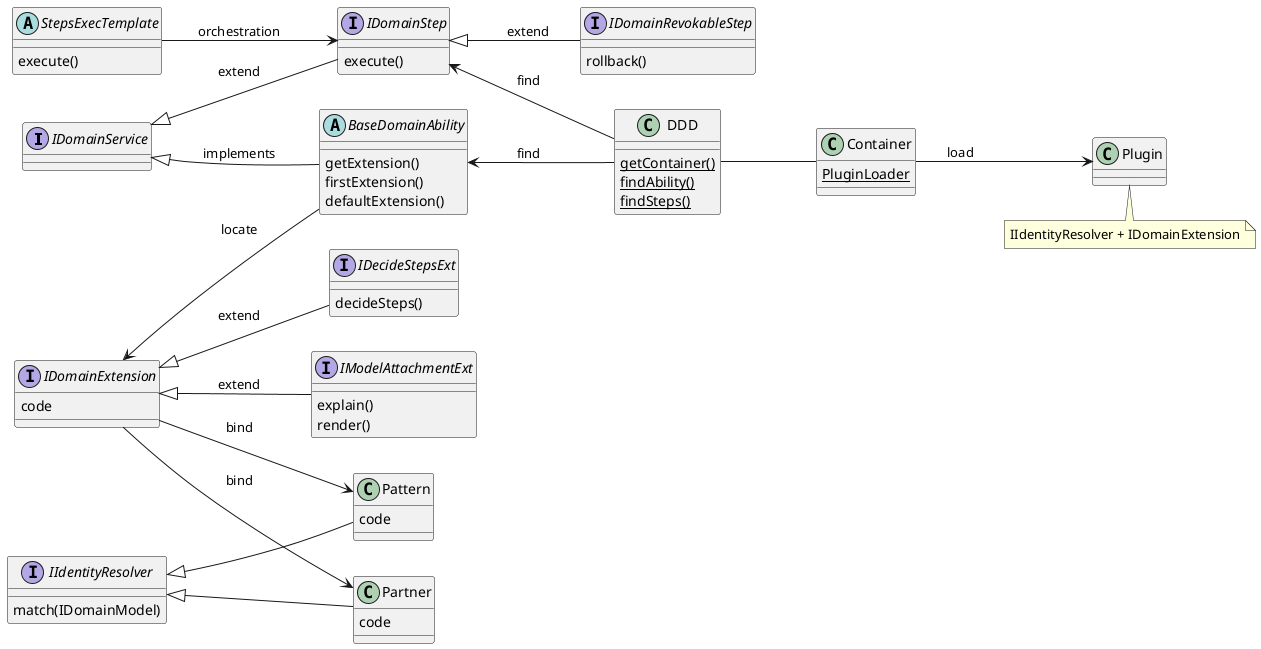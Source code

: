 @startuml
skinparam handwritten false
skinparam shadowing<<with_shadow>> true
left to right direction

interface IDomainService
interface IDomainStep
IDomainStep : execute()
interface IDecideStepsExt
interface IDomainRevokableStep
IDomainRevokableStep : rollback()
interface IDomainExtension
interface IIdentityResolver
interface IModelAttachmentExt
IModelAttachmentExt : explain()
IModelAttachmentExt : render()
abstract StepsExecTemplate
abstract BaseDomainAbility
BaseDomainAbility : getExtension()
BaseDomainAbility : firstExtension()
BaseDomainAbility : defaultExtension()
StepsExecTemplate : execute()
DDD : {static} getContainer()
DDD : {static} findAbility()
DDD : {static} findSteps()
IDecideStepsExt : decideSteps()
IIdentityResolver : match(IDomainModel)

IDomainService <|-- IDomainStep: extend
IDomainStep <|-- IDomainRevokableStep: extend
IDomainService <|-- BaseDomainAbility: implements

IDomainExtension <|-- IDecideStepsExt: extend
IDomainExtension <|-- IModelAttachmentExt: extend

IIdentityResolver <|-- Pattern
IIdentityResolver <|-- Partner

BaseDomainAbility <-- DDD: find
IDomainStep <-- DDD: find

IDomainExtension <-- BaseDomainAbility: locate

IDomainExtension --> Pattern: bind
IDomainExtension --> Partner: bind

DDD -- Container
Container : {static} PluginLoader

Container --> Plugin : load

note bottom of Plugin
   IIdentityResolver + IDomainExtension
end note

Partner : code
Pattern : code
IDomainExtension : code

StepsExecTemplate --> IDomainStep: orchestration
@enduml
